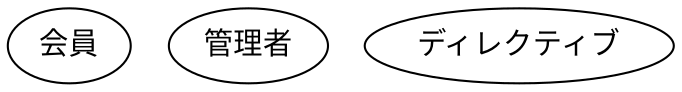 digraph graph_name {
	graph [
	];

	node [
		fontname = "Ubuntu",
	];

	edge [
		arrowhead = "crow",
	];

	// node define
//	file [label="ファイル"];
	member [label="会員"];
	admin [label="管理者"];
	directive [label="ディレクティブ"];

	// edge define
}

